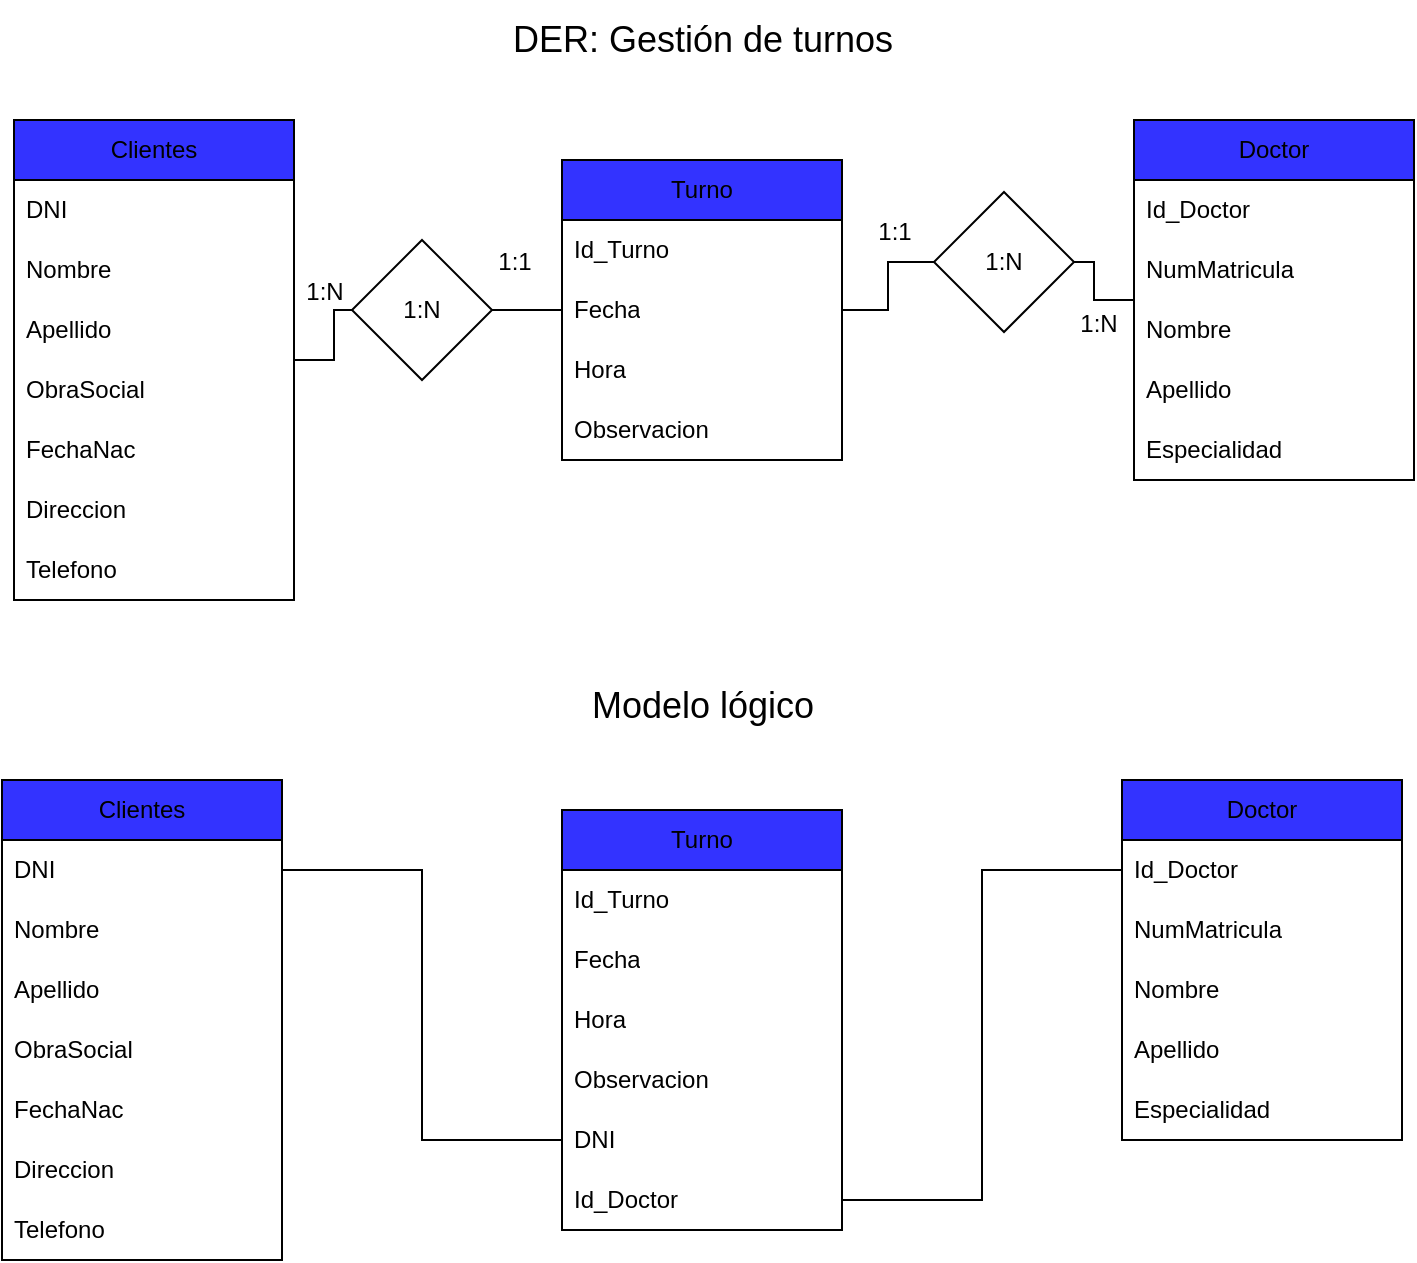 <mxfile version="24.7.8">
  <diagram name="Página-1" id="ErSsu3ceeleJrhTkF85T">
    <mxGraphModel dx="832" dy="445" grid="1" gridSize="10" guides="1" tooltips="1" connect="1" arrows="1" fold="1" page="1" pageScale="1" pageWidth="827" pageHeight="1169" math="0" shadow="0">
      <root>
        <mxCell id="0" />
        <mxCell id="1" parent="0" />
        <mxCell id="t3xGjJfWidkSqk1OSL-Q-21" style="edgeStyle=orthogonalEdgeStyle;rounded=0;orthogonalLoop=1;jettySize=auto;html=1;endArrow=none;endFill=0;" parent="1" source="t3xGjJfWidkSqk1OSL-Q-23" target="t3xGjJfWidkSqk1OSL-Q-10" edge="1">
          <mxGeometry relative="1" as="geometry" />
        </mxCell>
        <mxCell id="t3xGjJfWidkSqk1OSL-Q-2" value="Clientes" style="swimlane;fontStyle=0;childLayout=stackLayout;horizontal=1;startSize=30;horizontalStack=0;resizeParent=1;resizeParentMax=0;resizeLast=0;collapsible=1;marginBottom=0;whiteSpace=wrap;html=1;fillColor=#3333FF;" parent="1" vertex="1">
          <mxGeometry x="70" y="90" width="140" height="240" as="geometry" />
        </mxCell>
        <mxCell id="t3xGjJfWidkSqk1OSL-Q-3" value="DNI" style="text;strokeColor=none;fillColor=none;align=left;verticalAlign=middle;spacingLeft=4;spacingRight=4;overflow=hidden;points=[[0,0.5],[1,0.5]];portConstraint=eastwest;rotatable=0;whiteSpace=wrap;html=1;" parent="t3xGjJfWidkSqk1OSL-Q-2" vertex="1">
          <mxGeometry y="30" width="140" height="30" as="geometry" />
        </mxCell>
        <mxCell id="t3xGjJfWidkSqk1OSL-Q-4" value="Nombre" style="text;strokeColor=none;fillColor=none;align=left;verticalAlign=middle;spacingLeft=4;spacingRight=4;overflow=hidden;points=[[0,0.5],[1,0.5]];portConstraint=eastwest;rotatable=0;whiteSpace=wrap;html=1;" parent="t3xGjJfWidkSqk1OSL-Q-2" vertex="1">
          <mxGeometry y="60" width="140" height="30" as="geometry" />
        </mxCell>
        <mxCell id="t3xGjJfWidkSqk1OSL-Q-5" value="Apellido" style="text;strokeColor=none;fillColor=none;align=left;verticalAlign=middle;spacingLeft=4;spacingRight=4;overflow=hidden;points=[[0,0.5],[1,0.5]];portConstraint=eastwest;rotatable=0;whiteSpace=wrap;html=1;" parent="t3xGjJfWidkSqk1OSL-Q-2" vertex="1">
          <mxGeometry y="90" width="140" height="30" as="geometry" />
        </mxCell>
        <mxCell id="t3xGjJfWidkSqk1OSL-Q-9" value="ObraSocial" style="text;strokeColor=none;fillColor=none;align=left;verticalAlign=middle;spacingLeft=4;spacingRight=4;overflow=hidden;points=[[0,0.5],[1,0.5]];portConstraint=eastwest;rotatable=0;whiteSpace=wrap;html=1;" parent="t3xGjJfWidkSqk1OSL-Q-2" vertex="1">
          <mxGeometry y="120" width="140" height="30" as="geometry" />
        </mxCell>
        <mxCell id="t3xGjJfWidkSqk1OSL-Q-6" value="FechaNac" style="text;strokeColor=none;fillColor=none;align=left;verticalAlign=middle;spacingLeft=4;spacingRight=4;overflow=hidden;points=[[0,0.5],[1,0.5]];portConstraint=eastwest;rotatable=0;whiteSpace=wrap;html=1;" parent="t3xGjJfWidkSqk1OSL-Q-2" vertex="1">
          <mxGeometry y="150" width="140" height="30" as="geometry" />
        </mxCell>
        <mxCell id="t3xGjJfWidkSqk1OSL-Q-7" value="Direccion" style="text;strokeColor=none;fillColor=none;align=left;verticalAlign=middle;spacingLeft=4;spacingRight=4;overflow=hidden;points=[[0,0.5],[1,0.5]];portConstraint=eastwest;rotatable=0;whiteSpace=wrap;html=1;" parent="t3xGjJfWidkSqk1OSL-Q-2" vertex="1">
          <mxGeometry y="180" width="140" height="30" as="geometry" />
        </mxCell>
        <mxCell id="t3xGjJfWidkSqk1OSL-Q-8" value="Telefono" style="text;strokeColor=none;fillColor=none;align=left;verticalAlign=middle;spacingLeft=4;spacingRight=4;overflow=hidden;points=[[0,0.5],[1,0.5]];portConstraint=eastwest;rotatable=0;whiteSpace=wrap;html=1;" parent="t3xGjJfWidkSqk1OSL-Q-2" vertex="1">
          <mxGeometry y="210" width="140" height="30" as="geometry" />
        </mxCell>
        <mxCell id="t3xGjJfWidkSqk1OSL-Q-10" value="Turno" style="swimlane;fontStyle=0;childLayout=stackLayout;horizontal=1;startSize=30;horizontalStack=0;resizeParent=1;resizeParentMax=0;resizeLast=0;collapsible=1;marginBottom=0;whiteSpace=wrap;html=1;fillColor=#3333FF;" parent="1" vertex="1">
          <mxGeometry x="344" y="110" width="140" height="150" as="geometry" />
        </mxCell>
        <mxCell id="RwMuG5Wqn2fJJrsLAl5V-2" value="Id_Turno" style="text;strokeColor=none;fillColor=none;align=left;verticalAlign=middle;spacingLeft=4;spacingRight=4;overflow=hidden;points=[[0,0.5],[1,0.5]];portConstraint=eastwest;rotatable=0;whiteSpace=wrap;html=1;" parent="t3xGjJfWidkSqk1OSL-Q-10" vertex="1">
          <mxGeometry y="30" width="140" height="30" as="geometry" />
        </mxCell>
        <mxCell id="t3xGjJfWidkSqk1OSL-Q-11" value="Fecha" style="text;strokeColor=none;fillColor=none;align=left;verticalAlign=middle;spacingLeft=4;spacingRight=4;overflow=hidden;points=[[0,0.5],[1,0.5]];portConstraint=eastwest;rotatable=0;whiteSpace=wrap;html=1;" parent="t3xGjJfWidkSqk1OSL-Q-10" vertex="1">
          <mxGeometry y="60" width="140" height="30" as="geometry" />
        </mxCell>
        <mxCell id="t3xGjJfWidkSqk1OSL-Q-12" value="Hora" style="text;strokeColor=none;fillColor=none;align=left;verticalAlign=middle;spacingLeft=4;spacingRight=4;overflow=hidden;points=[[0,0.5],[1,0.5]];portConstraint=eastwest;rotatable=0;whiteSpace=wrap;html=1;" parent="t3xGjJfWidkSqk1OSL-Q-10" vertex="1">
          <mxGeometry y="90" width="140" height="30" as="geometry" />
        </mxCell>
        <mxCell id="t3xGjJfWidkSqk1OSL-Q-13" value="Observacion" style="text;strokeColor=none;fillColor=none;align=left;verticalAlign=middle;spacingLeft=4;spacingRight=4;overflow=hidden;points=[[0,0.5],[1,0.5]];portConstraint=eastwest;rotatable=0;whiteSpace=wrap;html=1;" parent="t3xGjJfWidkSqk1OSL-Q-10" vertex="1">
          <mxGeometry y="120" width="140" height="30" as="geometry" />
        </mxCell>
        <mxCell id="t3xGjJfWidkSqk1OSL-Q-22" style="edgeStyle=orthogonalEdgeStyle;rounded=0;orthogonalLoop=1;jettySize=auto;html=1;endArrow=none;endFill=0;" parent="1" source="t3xGjJfWidkSqk1OSL-Q-24" target="t3xGjJfWidkSqk1OSL-Q-10" edge="1">
          <mxGeometry relative="1" as="geometry" />
        </mxCell>
        <mxCell id="t3xGjJfWidkSqk1OSL-Q-14" value="Doctor" style="swimlane;fontStyle=0;childLayout=stackLayout;horizontal=1;startSize=30;horizontalStack=0;resizeParent=1;resizeParentMax=0;resizeLast=0;collapsible=1;marginBottom=0;whiteSpace=wrap;html=1;fillColor=#3333FF;" parent="1" vertex="1">
          <mxGeometry x="630" y="90" width="140" height="180" as="geometry" />
        </mxCell>
        <mxCell id="t3xGjJfWidkSqk1OSL-Q-15" value="Id_Doctor" style="text;strokeColor=none;fillColor=none;align=left;verticalAlign=middle;spacingLeft=4;spacingRight=4;overflow=hidden;points=[[0,0.5],[1,0.5]];portConstraint=eastwest;rotatable=0;whiteSpace=wrap;html=1;" parent="t3xGjJfWidkSqk1OSL-Q-14" vertex="1">
          <mxGeometry y="30" width="140" height="30" as="geometry" />
        </mxCell>
        <mxCell id="t3xGjJfWidkSqk1OSL-Q-16" value="NumMatricula" style="text;strokeColor=none;fillColor=none;align=left;verticalAlign=middle;spacingLeft=4;spacingRight=4;overflow=hidden;points=[[0,0.5],[1,0.5]];portConstraint=eastwest;rotatable=0;whiteSpace=wrap;html=1;" parent="t3xGjJfWidkSqk1OSL-Q-14" vertex="1">
          <mxGeometry y="60" width="140" height="30" as="geometry" />
        </mxCell>
        <mxCell id="t3xGjJfWidkSqk1OSL-Q-17" value="Nombre" style="text;strokeColor=none;fillColor=none;align=left;verticalAlign=middle;spacingLeft=4;spacingRight=4;overflow=hidden;points=[[0,0.5],[1,0.5]];portConstraint=eastwest;rotatable=0;whiteSpace=wrap;html=1;" parent="t3xGjJfWidkSqk1OSL-Q-14" vertex="1">
          <mxGeometry y="90" width="140" height="30" as="geometry" />
        </mxCell>
        <mxCell id="t3xGjJfWidkSqk1OSL-Q-18" value="Apellido" style="text;strokeColor=none;fillColor=none;align=left;verticalAlign=middle;spacingLeft=4;spacingRight=4;overflow=hidden;points=[[0,0.5],[1,0.5]];portConstraint=eastwest;rotatable=0;whiteSpace=wrap;html=1;" parent="t3xGjJfWidkSqk1OSL-Q-14" vertex="1">
          <mxGeometry y="120" width="140" height="30" as="geometry" />
        </mxCell>
        <mxCell id="t3xGjJfWidkSqk1OSL-Q-20" value="Especialidad" style="text;strokeColor=none;fillColor=none;align=left;verticalAlign=middle;spacingLeft=4;spacingRight=4;overflow=hidden;points=[[0,0.5],[1,0.5]];portConstraint=eastwest;rotatable=0;whiteSpace=wrap;html=1;" parent="t3xGjJfWidkSqk1OSL-Q-14" vertex="1">
          <mxGeometry y="150" width="140" height="30" as="geometry" />
        </mxCell>
        <mxCell id="t3xGjJfWidkSqk1OSL-Q-25" value="" style="edgeStyle=orthogonalEdgeStyle;rounded=0;orthogonalLoop=1;jettySize=auto;html=1;endArrow=none;endFill=0;" parent="1" source="t3xGjJfWidkSqk1OSL-Q-14" target="t3xGjJfWidkSqk1OSL-Q-24" edge="1">
          <mxGeometry relative="1" as="geometry">
            <mxPoint x="630" y="180" as="sourcePoint" />
            <mxPoint x="510" y="150" as="targetPoint" />
          </mxGeometry>
        </mxCell>
        <mxCell id="t3xGjJfWidkSqk1OSL-Q-24" value="1:N" style="rhombus;whiteSpace=wrap;html=1;" parent="1" vertex="1">
          <mxGeometry x="530" y="126" width="70" height="70" as="geometry" />
        </mxCell>
        <mxCell id="t3xGjJfWidkSqk1OSL-Q-26" value="1:N" style="text;html=1;align=center;verticalAlign=middle;resizable=0;points=[];autosize=1;strokeColor=none;fillColor=none;" parent="1" vertex="1">
          <mxGeometry x="205" y="161" width="40" height="30" as="geometry" />
        </mxCell>
        <mxCell id="t3xGjJfWidkSqk1OSL-Q-27" value="1:1" style="text;html=1;align=center;verticalAlign=middle;resizable=0;points=[];autosize=1;strokeColor=none;fillColor=none;" parent="1" vertex="1">
          <mxGeometry x="300" y="146" width="40" height="30" as="geometry" />
        </mxCell>
        <mxCell id="t3xGjJfWidkSqk1OSL-Q-28" value="1:1" style="text;html=1;align=center;verticalAlign=middle;resizable=0;points=[];autosize=1;strokeColor=none;fillColor=none;" parent="1" vertex="1">
          <mxGeometry x="490" y="131" width="40" height="30" as="geometry" />
        </mxCell>
        <mxCell id="t3xGjJfWidkSqk1OSL-Q-29" value="1:N" style="text;html=1;align=center;verticalAlign=middle;resizable=0;points=[];autosize=1;strokeColor=none;fillColor=none;" parent="1" vertex="1">
          <mxGeometry x="592" y="177" width="40" height="30" as="geometry" />
        </mxCell>
        <mxCell id="t3xGjJfWidkSqk1OSL-Q-30" value="&lt;font style=&quot;font-size: 18px;&quot;&gt;DER: Gestión de turnos&lt;/font&gt;" style="text;html=1;align=center;verticalAlign=middle;resizable=0;points=[];autosize=1;strokeColor=none;fillColor=none;" parent="1" vertex="1">
          <mxGeometry x="309" y="30" width="210" height="40" as="geometry" />
        </mxCell>
        <mxCell id="t3xGjJfWidkSqk1OSL-Q-31" value="&lt;font style=&quot;font-size: 18px;&quot;&gt;Modelo lógico&lt;/font&gt;" style="text;html=1;align=center;verticalAlign=middle;resizable=0;points=[];autosize=1;strokeColor=none;fillColor=none;" parent="1" vertex="1">
          <mxGeometry x="349" y="363" width="130" height="40" as="geometry" />
        </mxCell>
        <mxCell id="t3xGjJfWidkSqk1OSL-Q-33" value="Clientes" style="swimlane;fontStyle=0;childLayout=stackLayout;horizontal=1;startSize=30;horizontalStack=0;resizeParent=1;resizeParentMax=0;resizeLast=0;collapsible=1;marginBottom=0;whiteSpace=wrap;html=1;fillColor=#3333FF;" parent="1" vertex="1">
          <mxGeometry x="64" y="420" width="140" height="240" as="geometry" />
        </mxCell>
        <mxCell id="t3xGjJfWidkSqk1OSL-Q-34" value="DNI" style="text;strokeColor=none;fillColor=none;align=left;verticalAlign=middle;spacingLeft=4;spacingRight=4;overflow=hidden;points=[[0,0.5],[1,0.5]];portConstraint=eastwest;rotatable=0;whiteSpace=wrap;html=1;" parent="t3xGjJfWidkSqk1OSL-Q-33" vertex="1">
          <mxGeometry y="30" width="140" height="30" as="geometry" />
        </mxCell>
        <mxCell id="t3xGjJfWidkSqk1OSL-Q-35" value="Nombre" style="text;strokeColor=none;fillColor=none;align=left;verticalAlign=middle;spacingLeft=4;spacingRight=4;overflow=hidden;points=[[0,0.5],[1,0.5]];portConstraint=eastwest;rotatable=0;whiteSpace=wrap;html=1;" parent="t3xGjJfWidkSqk1OSL-Q-33" vertex="1">
          <mxGeometry y="60" width="140" height="30" as="geometry" />
        </mxCell>
        <mxCell id="t3xGjJfWidkSqk1OSL-Q-36" value="Apellido" style="text;strokeColor=none;fillColor=none;align=left;verticalAlign=middle;spacingLeft=4;spacingRight=4;overflow=hidden;points=[[0,0.5],[1,0.5]];portConstraint=eastwest;rotatable=0;whiteSpace=wrap;html=1;" parent="t3xGjJfWidkSqk1OSL-Q-33" vertex="1">
          <mxGeometry y="90" width="140" height="30" as="geometry" />
        </mxCell>
        <mxCell id="t3xGjJfWidkSqk1OSL-Q-37" value="ObraSocial" style="text;strokeColor=none;fillColor=none;align=left;verticalAlign=middle;spacingLeft=4;spacingRight=4;overflow=hidden;points=[[0,0.5],[1,0.5]];portConstraint=eastwest;rotatable=0;whiteSpace=wrap;html=1;" parent="t3xGjJfWidkSqk1OSL-Q-33" vertex="1">
          <mxGeometry y="120" width="140" height="30" as="geometry" />
        </mxCell>
        <mxCell id="t3xGjJfWidkSqk1OSL-Q-38" value="FechaNac" style="text;strokeColor=none;fillColor=none;align=left;verticalAlign=middle;spacingLeft=4;spacingRight=4;overflow=hidden;points=[[0,0.5],[1,0.5]];portConstraint=eastwest;rotatable=0;whiteSpace=wrap;html=1;" parent="t3xGjJfWidkSqk1OSL-Q-33" vertex="1">
          <mxGeometry y="150" width="140" height="30" as="geometry" />
        </mxCell>
        <mxCell id="t3xGjJfWidkSqk1OSL-Q-39" value="Direccion" style="text;strokeColor=none;fillColor=none;align=left;verticalAlign=middle;spacingLeft=4;spacingRight=4;overflow=hidden;points=[[0,0.5],[1,0.5]];portConstraint=eastwest;rotatable=0;whiteSpace=wrap;html=1;" parent="t3xGjJfWidkSqk1OSL-Q-33" vertex="1">
          <mxGeometry y="180" width="140" height="30" as="geometry" />
        </mxCell>
        <mxCell id="t3xGjJfWidkSqk1OSL-Q-40" value="Telefono" style="text;strokeColor=none;fillColor=none;align=left;verticalAlign=middle;spacingLeft=4;spacingRight=4;overflow=hidden;points=[[0,0.5],[1,0.5]];portConstraint=eastwest;rotatable=0;whiteSpace=wrap;html=1;" parent="t3xGjJfWidkSqk1OSL-Q-33" vertex="1">
          <mxGeometry y="210" width="140" height="30" as="geometry" />
        </mxCell>
        <mxCell id="t3xGjJfWidkSqk1OSL-Q-41" value="Turno" style="swimlane;fontStyle=0;childLayout=stackLayout;horizontal=1;startSize=30;horizontalStack=0;resizeParent=1;resizeParentMax=0;resizeLast=0;collapsible=1;marginBottom=0;whiteSpace=wrap;html=1;fillColor=#3333FF;" parent="1" vertex="1">
          <mxGeometry x="344" y="435" width="140" height="210" as="geometry" />
        </mxCell>
        <mxCell id="t3xGjJfWidkSqk1OSL-Q-42" value="Id_Turno" style="text;strokeColor=none;fillColor=none;align=left;verticalAlign=middle;spacingLeft=4;spacingRight=4;overflow=hidden;points=[[0,0.5],[1,0.5]];portConstraint=eastwest;rotatable=0;whiteSpace=wrap;html=1;" parent="t3xGjJfWidkSqk1OSL-Q-41" vertex="1">
          <mxGeometry y="30" width="140" height="30" as="geometry" />
        </mxCell>
        <mxCell id="RwMuG5Wqn2fJJrsLAl5V-3" value="Fecha" style="text;strokeColor=none;fillColor=none;align=left;verticalAlign=middle;spacingLeft=4;spacingRight=4;overflow=hidden;points=[[0,0.5],[1,0.5]];portConstraint=eastwest;rotatable=0;whiteSpace=wrap;html=1;" parent="t3xGjJfWidkSqk1OSL-Q-41" vertex="1">
          <mxGeometry y="60" width="140" height="30" as="geometry" />
        </mxCell>
        <mxCell id="t3xGjJfWidkSqk1OSL-Q-43" value="Hora" style="text;strokeColor=none;fillColor=none;align=left;verticalAlign=middle;spacingLeft=4;spacingRight=4;overflow=hidden;points=[[0,0.5],[1,0.5]];portConstraint=eastwest;rotatable=0;whiteSpace=wrap;html=1;" parent="t3xGjJfWidkSqk1OSL-Q-41" vertex="1">
          <mxGeometry y="90" width="140" height="30" as="geometry" />
        </mxCell>
        <mxCell id="t3xGjJfWidkSqk1OSL-Q-44" value="Observacion" style="text;strokeColor=none;fillColor=none;align=left;verticalAlign=middle;spacingLeft=4;spacingRight=4;overflow=hidden;points=[[0,0.5],[1,0.5]];portConstraint=eastwest;rotatable=0;whiteSpace=wrap;html=1;" parent="t3xGjJfWidkSqk1OSL-Q-41" vertex="1">
          <mxGeometry y="120" width="140" height="30" as="geometry" />
        </mxCell>
        <mxCell id="t3xGjJfWidkSqk1OSL-Q-60" value="DNI" style="text;strokeColor=none;fillColor=none;align=left;verticalAlign=middle;spacingLeft=4;spacingRight=4;overflow=hidden;points=[[0,0.5],[1,0.5]];portConstraint=eastwest;rotatable=0;whiteSpace=wrap;html=1;" parent="t3xGjJfWidkSqk1OSL-Q-41" vertex="1">
          <mxGeometry y="150" width="140" height="30" as="geometry" />
        </mxCell>
        <mxCell id="t3xGjJfWidkSqk1OSL-Q-61" value="Id_Doctor" style="text;strokeColor=none;fillColor=none;align=left;verticalAlign=middle;spacingLeft=4;spacingRight=4;overflow=hidden;points=[[0,0.5],[1,0.5]];portConstraint=eastwest;rotatable=0;whiteSpace=wrap;html=1;" parent="t3xGjJfWidkSqk1OSL-Q-41" vertex="1">
          <mxGeometry y="180" width="140" height="30" as="geometry" />
        </mxCell>
        <mxCell id="t3xGjJfWidkSqk1OSL-Q-46" value="Doctor" style="swimlane;fontStyle=0;childLayout=stackLayout;horizontal=1;startSize=30;horizontalStack=0;resizeParent=1;resizeParentMax=0;resizeLast=0;collapsible=1;marginBottom=0;whiteSpace=wrap;html=1;fillColor=#3333FF;" parent="1" vertex="1">
          <mxGeometry x="624" y="420" width="140" height="180" as="geometry" />
        </mxCell>
        <mxCell id="t3xGjJfWidkSqk1OSL-Q-47" value="Id_Doctor" style="text;strokeColor=none;fillColor=none;align=left;verticalAlign=middle;spacingLeft=4;spacingRight=4;overflow=hidden;points=[[0,0.5],[1,0.5]];portConstraint=eastwest;rotatable=0;whiteSpace=wrap;html=1;" parent="t3xGjJfWidkSqk1OSL-Q-46" vertex="1">
          <mxGeometry y="30" width="140" height="30" as="geometry" />
        </mxCell>
        <mxCell id="t3xGjJfWidkSqk1OSL-Q-48" value="NumMatricula" style="text;strokeColor=none;fillColor=none;align=left;verticalAlign=middle;spacingLeft=4;spacingRight=4;overflow=hidden;points=[[0,0.5],[1,0.5]];portConstraint=eastwest;rotatable=0;whiteSpace=wrap;html=1;" parent="t3xGjJfWidkSqk1OSL-Q-46" vertex="1">
          <mxGeometry y="60" width="140" height="30" as="geometry" />
        </mxCell>
        <mxCell id="t3xGjJfWidkSqk1OSL-Q-49" value="Nombre" style="text;strokeColor=none;fillColor=none;align=left;verticalAlign=middle;spacingLeft=4;spacingRight=4;overflow=hidden;points=[[0,0.5],[1,0.5]];portConstraint=eastwest;rotatable=0;whiteSpace=wrap;html=1;" parent="t3xGjJfWidkSqk1OSL-Q-46" vertex="1">
          <mxGeometry y="90" width="140" height="30" as="geometry" />
        </mxCell>
        <mxCell id="t3xGjJfWidkSqk1OSL-Q-50" value="Apellido" style="text;strokeColor=none;fillColor=none;align=left;verticalAlign=middle;spacingLeft=4;spacingRight=4;overflow=hidden;points=[[0,0.5],[1,0.5]];portConstraint=eastwest;rotatable=0;whiteSpace=wrap;html=1;" parent="t3xGjJfWidkSqk1OSL-Q-46" vertex="1">
          <mxGeometry y="120" width="140" height="30" as="geometry" />
        </mxCell>
        <mxCell id="t3xGjJfWidkSqk1OSL-Q-51" value="Especialidad" style="text;strokeColor=none;fillColor=none;align=left;verticalAlign=middle;spacingLeft=4;spacingRight=4;overflow=hidden;points=[[0,0.5],[1,0.5]];portConstraint=eastwest;rotatable=0;whiteSpace=wrap;html=1;" parent="t3xGjJfWidkSqk1OSL-Q-46" vertex="1">
          <mxGeometry y="150" width="140" height="30" as="geometry" />
        </mxCell>
        <mxCell id="t3xGjJfWidkSqk1OSL-Q-59" value="" style="edgeStyle=orthogonalEdgeStyle;rounded=0;orthogonalLoop=1;jettySize=auto;html=1;endArrow=none;endFill=0;" parent="1" source="t3xGjJfWidkSqk1OSL-Q-2" target="t3xGjJfWidkSqk1OSL-Q-23" edge="1">
          <mxGeometry relative="1" as="geometry">
            <mxPoint x="210" y="210" as="sourcePoint" />
            <mxPoint x="344" y="150" as="targetPoint" />
          </mxGeometry>
        </mxCell>
        <mxCell id="t3xGjJfWidkSqk1OSL-Q-23" value="1:N" style="rhombus;whiteSpace=wrap;html=1;" parent="1" vertex="1">
          <mxGeometry x="239" y="150" width="70" height="70" as="geometry" />
        </mxCell>
        <mxCell id="t3xGjJfWidkSqk1OSL-Q-62" style="edgeStyle=orthogonalEdgeStyle;rounded=0;orthogonalLoop=1;jettySize=auto;html=1;endArrow=none;endFill=0;" parent="1" source="t3xGjJfWidkSqk1OSL-Q-61" target="t3xGjJfWidkSqk1OSL-Q-47" edge="1">
          <mxGeometry relative="1" as="geometry" />
        </mxCell>
        <mxCell id="t3xGjJfWidkSqk1OSL-Q-63" style="edgeStyle=orthogonalEdgeStyle;rounded=0;orthogonalLoop=1;jettySize=auto;html=1;endArrow=none;endFill=0;" parent="1" source="t3xGjJfWidkSqk1OSL-Q-60" target="t3xGjJfWidkSqk1OSL-Q-34" edge="1">
          <mxGeometry relative="1" as="geometry" />
        </mxCell>
      </root>
    </mxGraphModel>
  </diagram>
</mxfile>
